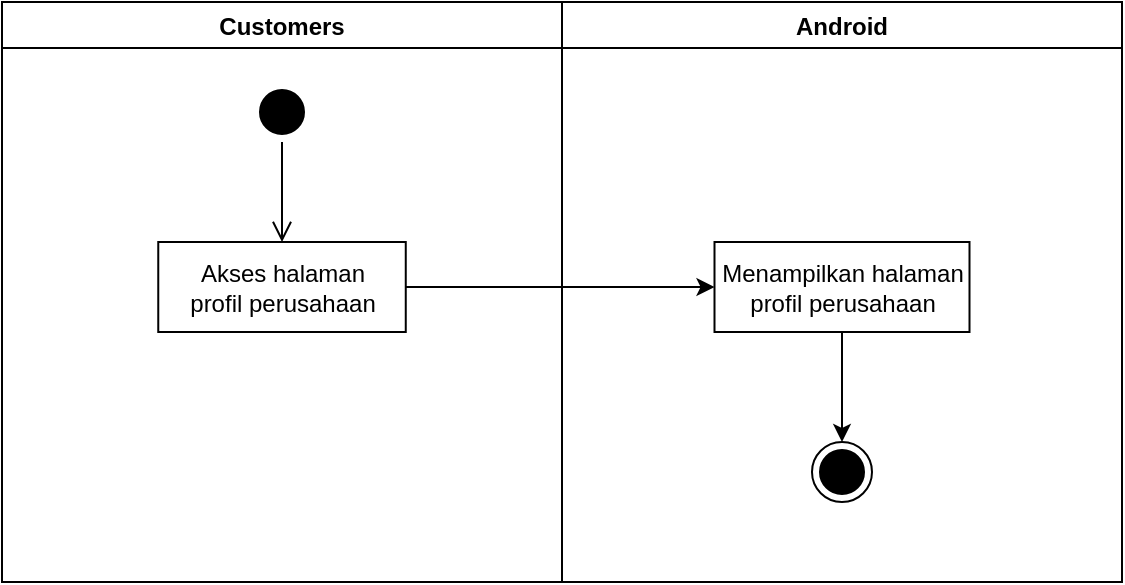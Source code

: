 <mxfile version="20.2.7" type="device"><diagram id="-TVdtwAPfmzh3eyGKz0H" name="Page-1"><mxGraphModel dx="868" dy="393" grid="1" gridSize="10" guides="1" tooltips="1" connect="1" arrows="1" fold="1" page="1" pageScale="1" pageWidth="850" pageHeight="1100" math="0" shadow="0"><root><mxCell id="0"/><mxCell id="1" parent="0"/><mxCell id="0U0QxdbbW-7boTpTMymd-26" value="Android" style="swimlane;fillColor=none;" parent="1" vertex="1"><mxGeometry x="440" y="120" width="280" height="290" as="geometry"/></mxCell><mxCell id="0U0QxdbbW-7boTpTMymd-43" style="edgeStyle=orthogonalEdgeStyle;rounded=0;orthogonalLoop=1;jettySize=auto;html=1;exitX=0.5;exitY=1;exitDx=0;exitDy=0;entryX=0.5;entryY=0;entryDx=0;entryDy=0;" parent="0U0QxdbbW-7boTpTMymd-26" source="0U0QxdbbW-7boTpTMymd-27" target="0U0QxdbbW-7boTpTMymd-28" edge="1"><mxGeometry relative="1" as="geometry"/></mxCell><mxCell id="0U0QxdbbW-7boTpTMymd-27" value="Menampilkan halaman&lt;br&gt;profil perusahaan" style="html=1;strokeColor=#000000;fillColor=default;" parent="0U0QxdbbW-7boTpTMymd-26" vertex="1"><mxGeometry x="76.25" y="120" width="127.5" height="45" as="geometry"/></mxCell><mxCell id="0U0QxdbbW-7boTpTMymd-28" value="" style="ellipse;html=1;shape=endState;fillColor=#000000;strokeColor=#000000;" parent="0U0QxdbbW-7boTpTMymd-26" vertex="1"><mxGeometry x="125" y="220" width="30" height="30" as="geometry"/></mxCell><mxCell id="0U0QxdbbW-7boTpTMymd-34" value="Customers" style="swimlane;fillColor=none;startSize=23;" parent="1" vertex="1"><mxGeometry x="160" y="120" width="280" height="290" as="geometry"/></mxCell><mxCell id="0U0QxdbbW-7boTpTMymd-35" value="" style="ellipse;html=1;shape=startState;fillColor=#000000;strokeColor=#000000;" parent="0U0QxdbbW-7boTpTMymd-34" vertex="1"><mxGeometry x="125" y="40" width="30" height="30" as="geometry"/></mxCell><mxCell id="0U0QxdbbW-7boTpTMymd-36" value="" style="edgeStyle=orthogonalEdgeStyle;html=1;verticalAlign=bottom;endArrow=open;endSize=8;strokeColor=#000000;rounded=0;" parent="0U0QxdbbW-7boTpTMymd-34" source="0U0QxdbbW-7boTpTMymd-35" edge="1"><mxGeometry relative="1" as="geometry"><mxPoint x="140" y="120" as="targetPoint"/></mxGeometry></mxCell><mxCell id="0U0QxdbbW-7boTpTMymd-37" value="Akses halaman&lt;br&gt;profil perusahaan" style="html=1;strokeColor=#000000;fillColor=default;" parent="0U0QxdbbW-7boTpTMymd-34" vertex="1"><mxGeometry x="78.13" y="120" width="123.75" height="45" as="geometry"/></mxCell><mxCell id="0U0QxdbbW-7boTpTMymd-42" style="edgeStyle=orthogonalEdgeStyle;rounded=0;orthogonalLoop=1;jettySize=auto;html=1;exitX=1;exitY=0.5;exitDx=0;exitDy=0;entryX=0;entryY=0.5;entryDx=0;entryDy=0;" parent="1" source="0U0QxdbbW-7boTpTMymd-37" target="0U0QxdbbW-7boTpTMymd-27" edge="1"><mxGeometry relative="1" as="geometry"/></mxCell></root></mxGraphModel></diagram></mxfile>